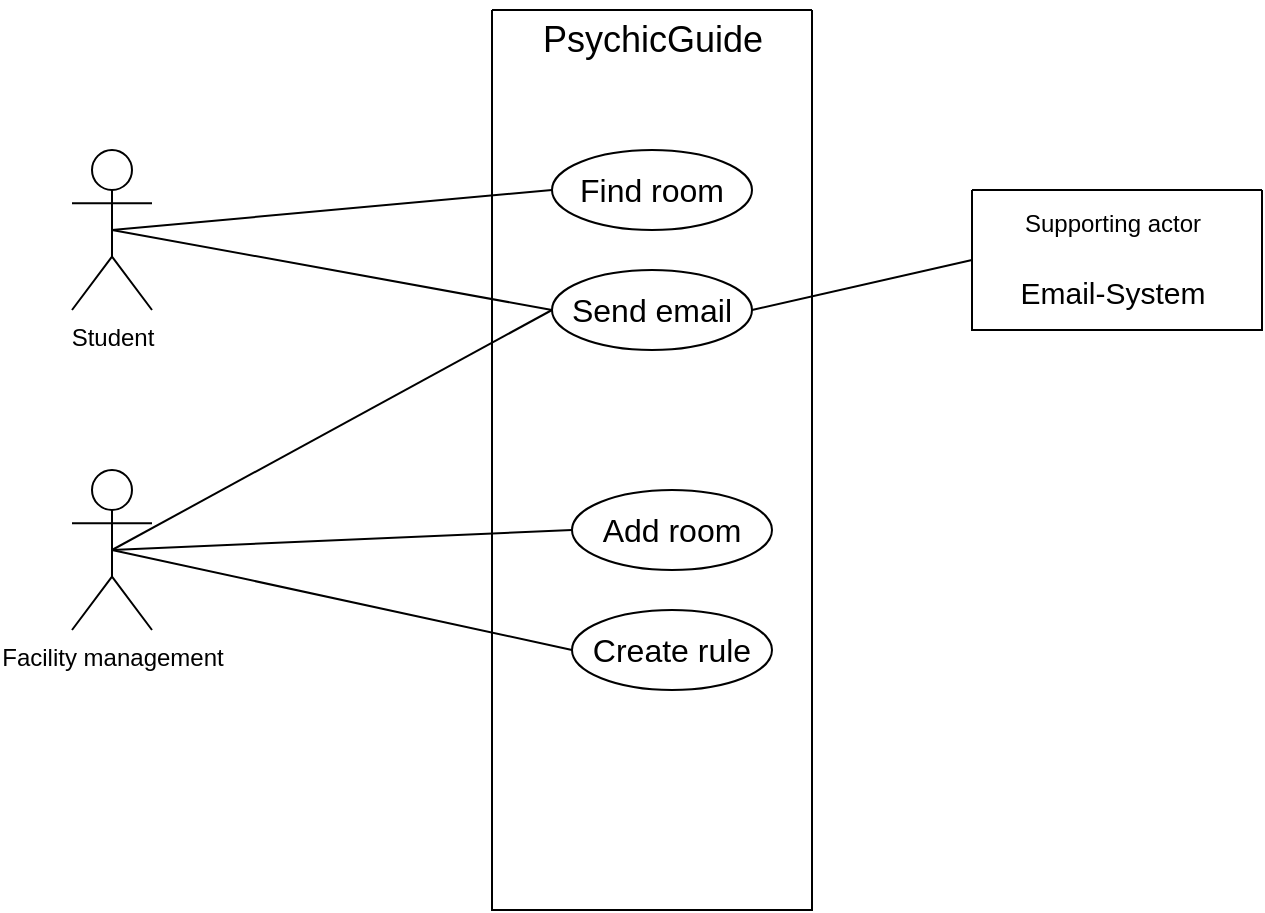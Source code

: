 <mxfile version="21.0.8" type="github">
  <diagram name="Seite-1" id="CF3dzcLzpI-n0LXJCUQS">
    <mxGraphModel dx="1313" dy="708" grid="1" gridSize="10" guides="1" tooltips="1" connect="1" arrows="1" fold="1" page="1" pageScale="1" pageWidth="827" pageHeight="1169" math="0" shadow="0">
      <root>
        <mxCell id="0" />
        <mxCell id="1" parent="0" />
        <mxCell id="EemBm16yauwJeNKE_mwV-13" style="rounded=0;orthogonalLoop=1;jettySize=auto;html=1;exitX=0.5;exitY=0.5;exitDx=0;exitDy=0;exitPerimeter=0;entryX=0;entryY=0.5;entryDx=0;entryDy=0;endArrow=none;endFill=0;" edge="1" parent="1" source="EemBm16yauwJeNKE_mwV-6" target="EemBm16yauwJeNKE_mwV-1">
          <mxGeometry relative="1" as="geometry" />
        </mxCell>
        <mxCell id="EemBm16yauwJeNKE_mwV-20" style="rounded=0;orthogonalLoop=1;jettySize=auto;html=1;exitX=0.5;exitY=0.5;exitDx=0;exitDy=0;exitPerimeter=0;entryX=0;entryY=0.5;entryDx=0;entryDy=0;endArrow=none;endFill=0;" edge="1" parent="1" source="EemBm16yauwJeNKE_mwV-6" target="EemBm16yauwJeNKE_mwV-19">
          <mxGeometry relative="1" as="geometry" />
        </mxCell>
        <mxCell id="EemBm16yauwJeNKE_mwV-6" value="Student" style="shape=umlActor;verticalLabelPosition=bottom;verticalAlign=top;html=1;outlineConnect=0;" vertex="1" parent="1">
          <mxGeometry x="80" y="280" width="40" height="80" as="geometry" />
        </mxCell>
        <mxCell id="EemBm16yauwJeNKE_mwV-14" style="rounded=0;orthogonalLoop=1;jettySize=auto;html=1;exitX=0.5;exitY=0.5;exitDx=0;exitDy=0;exitPerimeter=0;entryX=0;entryY=0.5;entryDx=0;entryDy=0;endArrow=none;endFill=0;" edge="1" parent="1" source="EemBm16yauwJeNKE_mwV-12" target="EemBm16yauwJeNKE_mwV-7">
          <mxGeometry relative="1" as="geometry" />
        </mxCell>
        <mxCell id="EemBm16yauwJeNKE_mwV-15" style="rounded=0;orthogonalLoop=1;jettySize=auto;html=1;exitX=0.5;exitY=0.5;exitDx=0;exitDy=0;exitPerimeter=0;entryX=0;entryY=0.5;entryDx=0;entryDy=0;endArrow=none;endFill=0;" edge="1" parent="1" source="EemBm16yauwJeNKE_mwV-12" target="EemBm16yauwJeNKE_mwV-8">
          <mxGeometry relative="1" as="geometry" />
        </mxCell>
        <mxCell id="EemBm16yauwJeNKE_mwV-27" style="rounded=0;orthogonalLoop=1;jettySize=auto;html=1;exitX=0.5;exitY=0.5;exitDx=0;exitDy=0;exitPerimeter=0;entryX=0;entryY=0.5;entryDx=0;entryDy=0;endArrow=none;endFill=0;" edge="1" parent="1" source="EemBm16yauwJeNKE_mwV-12" target="EemBm16yauwJeNKE_mwV-19">
          <mxGeometry relative="1" as="geometry" />
        </mxCell>
        <mxCell id="EemBm16yauwJeNKE_mwV-12" value="Facility management" style="shape=umlActor;verticalLabelPosition=bottom;verticalAlign=top;html=1;outlineConnect=0;" vertex="1" parent="1">
          <mxGeometry x="80" y="440" width="40" height="80" as="geometry" />
        </mxCell>
        <mxCell id="EemBm16yauwJeNKE_mwV-16" value="" style="swimlane;startSize=0;" vertex="1" parent="1">
          <mxGeometry x="290" y="210" width="160" height="450" as="geometry" />
        </mxCell>
        <mxCell id="EemBm16yauwJeNKE_mwV-1" value="&lt;font style=&quot;font-size: 16px;&quot;&gt;Find room&lt;/font&gt;" style="ellipse;whiteSpace=wrap;html=1;" vertex="1" parent="EemBm16yauwJeNKE_mwV-16">
          <mxGeometry x="30" y="70" width="100" height="40" as="geometry" />
        </mxCell>
        <mxCell id="EemBm16yauwJeNKE_mwV-7" value="&lt;font style=&quot;font-size: 16px;&quot;&gt;Add room&lt;/font&gt;" style="ellipse;whiteSpace=wrap;html=1;" vertex="1" parent="EemBm16yauwJeNKE_mwV-16">
          <mxGeometry x="40" y="240" width="100" height="40" as="geometry" />
        </mxCell>
        <mxCell id="EemBm16yauwJeNKE_mwV-8" value="&lt;font style=&quot;font-size: 16px;&quot;&gt;Create rule&lt;/font&gt;" style="ellipse;whiteSpace=wrap;html=1;" vertex="1" parent="EemBm16yauwJeNKE_mwV-16">
          <mxGeometry x="40" y="300" width="100" height="40" as="geometry" />
        </mxCell>
        <mxCell id="EemBm16yauwJeNKE_mwV-17" value="&lt;font style=&quot;font-size: 18px;&quot;&gt;PsychicGuide&lt;/font&gt;" style="text;html=1;align=center;verticalAlign=middle;resizable=0;points=[];autosize=1;strokeColor=none;fillColor=none;" vertex="1" parent="EemBm16yauwJeNKE_mwV-16">
          <mxGeometry x="15" y="-5" width="130" height="40" as="geometry" />
        </mxCell>
        <mxCell id="EemBm16yauwJeNKE_mwV-19" value="&lt;font style=&quot;font-size: 16px;&quot;&gt;Send email&lt;/font&gt;" style="ellipse;whiteSpace=wrap;html=1;" vertex="1" parent="EemBm16yauwJeNKE_mwV-16">
          <mxGeometry x="30" y="130" width="100" height="40" as="geometry" />
        </mxCell>
        <mxCell id="EemBm16yauwJeNKE_mwV-26" style="rounded=0;orthogonalLoop=1;jettySize=auto;html=1;exitX=0;exitY=0.5;exitDx=0;exitDy=0;entryX=1;entryY=0.5;entryDx=0;entryDy=0;endArrow=none;endFill=0;" edge="1" parent="1" source="EemBm16yauwJeNKE_mwV-23" target="EemBm16yauwJeNKE_mwV-19">
          <mxGeometry relative="1" as="geometry" />
        </mxCell>
        <mxCell id="EemBm16yauwJeNKE_mwV-23" value="" style="swimlane;startSize=0;" vertex="1" parent="1">
          <mxGeometry x="530" y="300" width="145" height="70" as="geometry" />
        </mxCell>
        <mxCell id="EemBm16yauwJeNKE_mwV-24" value="&lt;div&gt;Supporting actor&lt;br&gt;&lt;/div&gt;&lt;div style=&quot;font-size: 15px;&quot;&gt;&lt;br&gt;&lt;/div&gt;&lt;div style=&quot;font-size: 15px;&quot;&gt;Email-System&lt;/div&gt;" style="text;html=1;align=center;verticalAlign=middle;resizable=0;points=[];autosize=1;strokeColor=none;fillColor=none;" vertex="1" parent="EemBm16yauwJeNKE_mwV-23">
          <mxGeometry x="10" y="5" width="120" height="60" as="geometry" />
        </mxCell>
      </root>
    </mxGraphModel>
  </diagram>
</mxfile>
